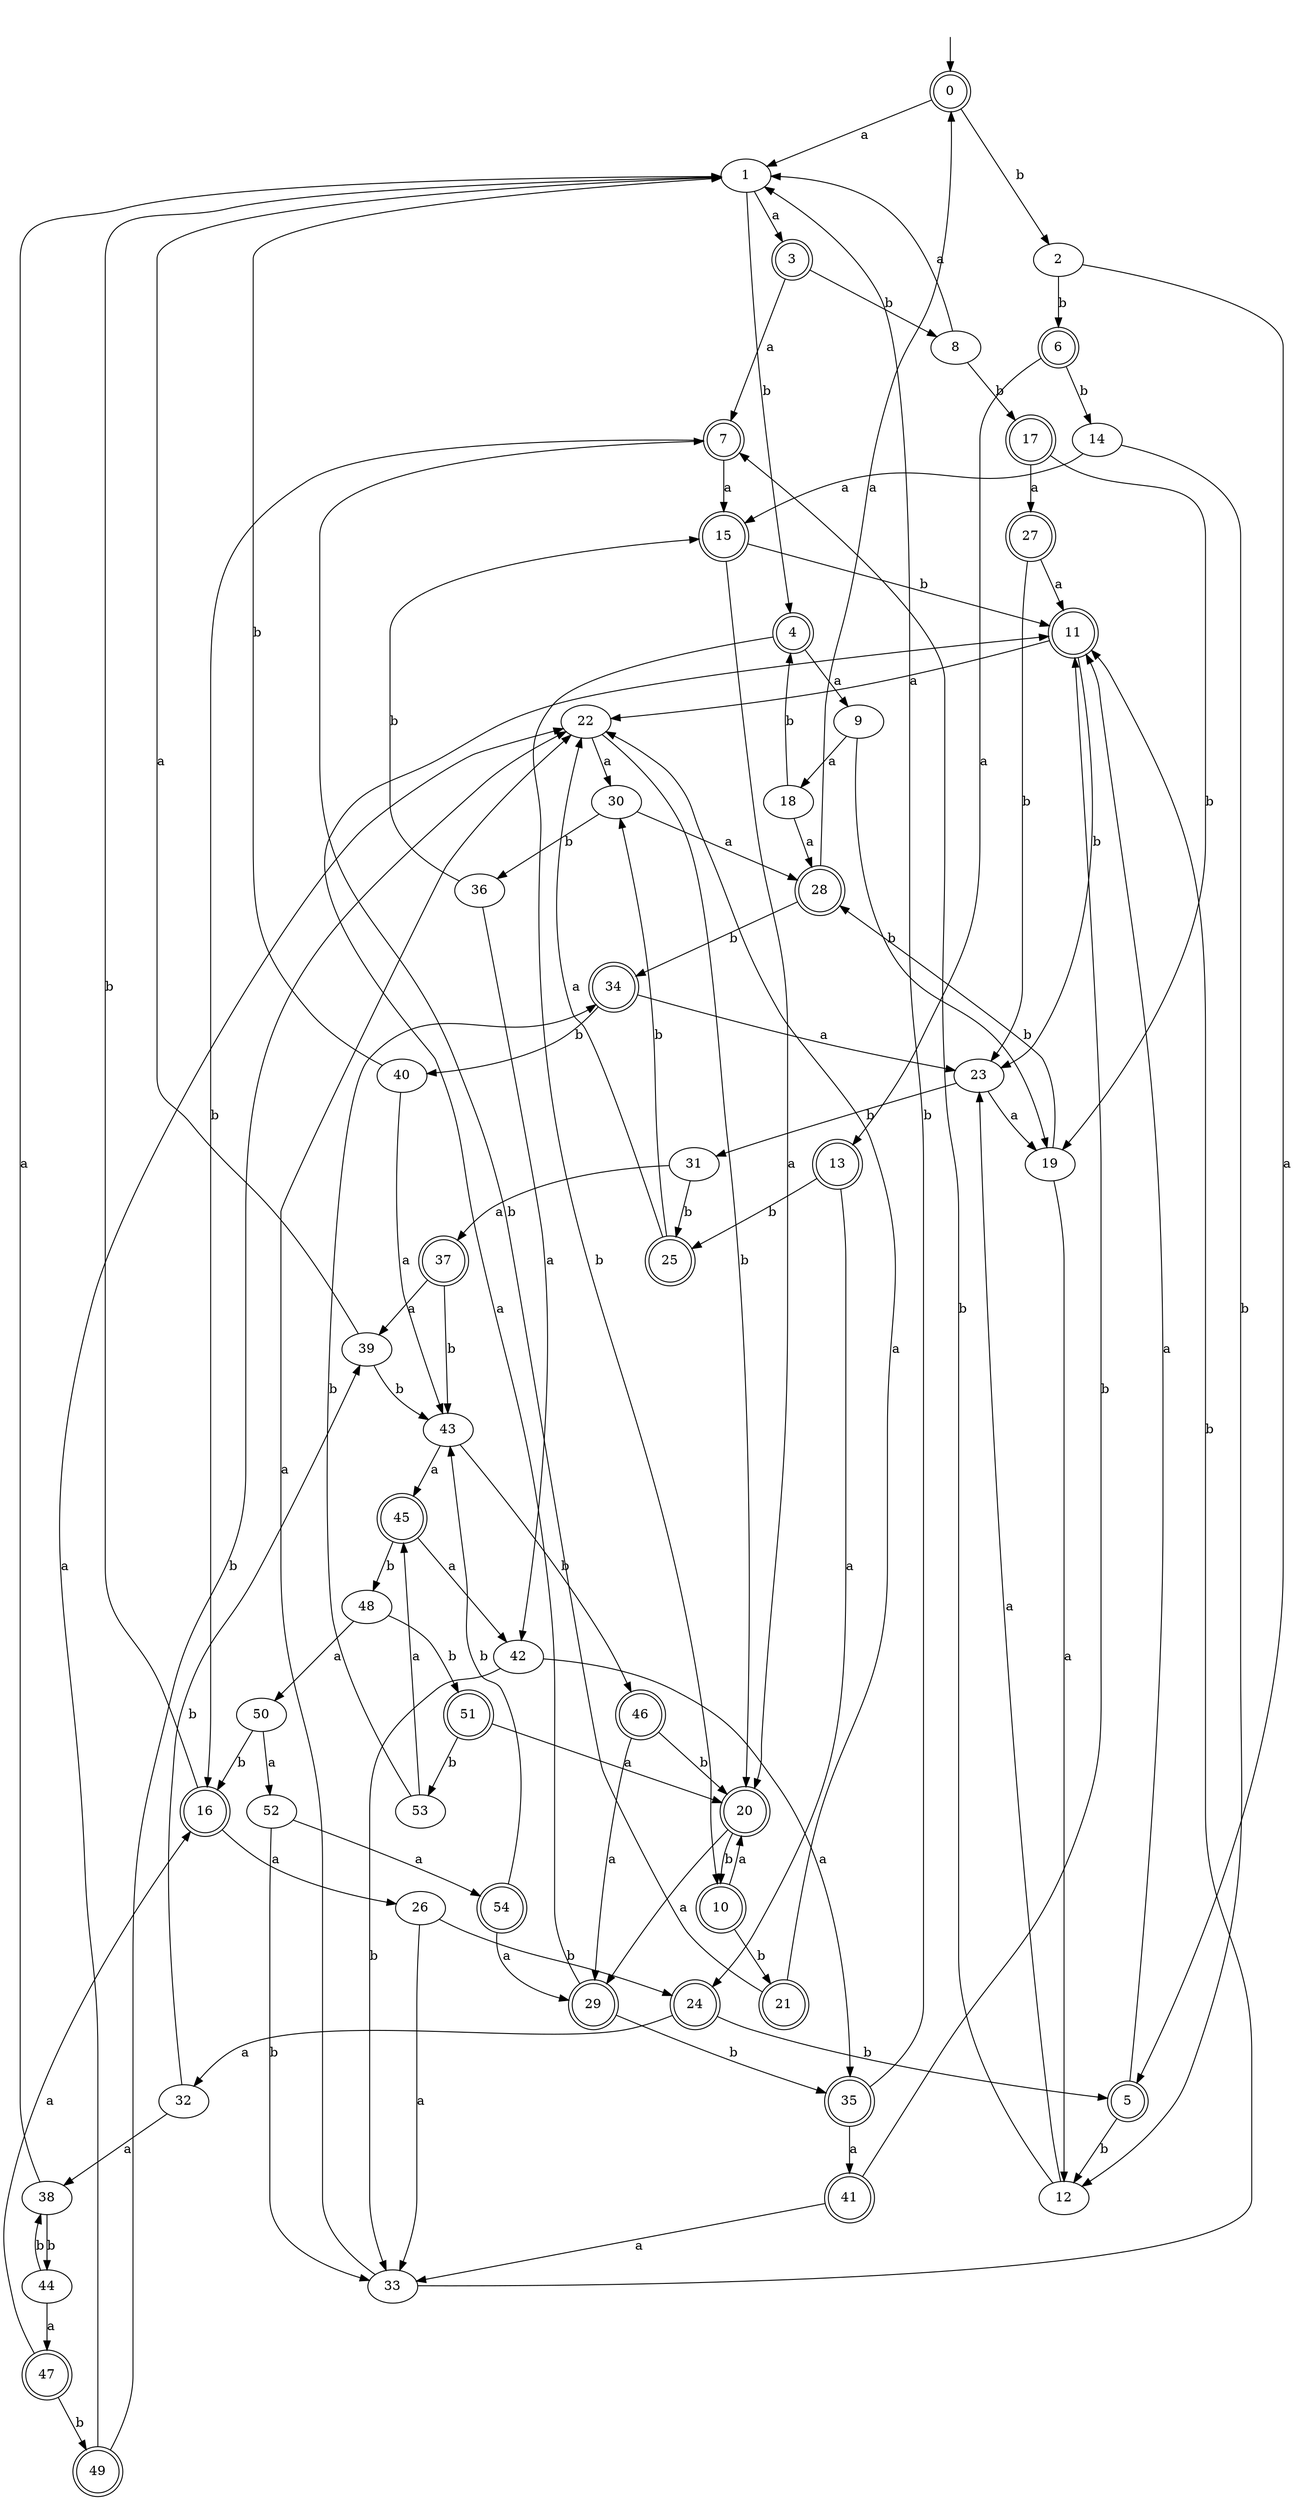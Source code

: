 digraph RandomDFA {
  __start0 [label="", shape=none];
  __start0 -> 0 [label=""];
  0 [shape=circle] [shape=doublecircle]
  0 -> 1 [label="a"]
  0 -> 2 [label="b"]
  1
  1 -> 3 [label="a"]
  1 -> 4 [label="b"]
  2
  2 -> 5 [label="a"]
  2 -> 6 [label="b"]
  3 [shape=doublecircle]
  3 -> 7 [label="a"]
  3 -> 8 [label="b"]
  4 [shape=doublecircle]
  4 -> 9 [label="a"]
  4 -> 10 [label="b"]
  5 [shape=doublecircle]
  5 -> 11 [label="a"]
  5 -> 12 [label="b"]
  6 [shape=doublecircle]
  6 -> 13 [label="a"]
  6 -> 14 [label="b"]
  7 [shape=doublecircle]
  7 -> 15 [label="a"]
  7 -> 16 [label="b"]
  8
  8 -> 1 [label="a"]
  8 -> 17 [label="b"]
  9
  9 -> 18 [label="a"]
  9 -> 19 [label="b"]
  10 [shape=doublecircle]
  10 -> 20 [label="a"]
  10 -> 21 [label="b"]
  11 [shape=doublecircle]
  11 -> 22 [label="a"]
  11 -> 23 [label="b"]
  12
  12 -> 23 [label="a"]
  12 -> 7 [label="b"]
  13 [shape=doublecircle]
  13 -> 24 [label="a"]
  13 -> 25 [label="b"]
  14
  14 -> 15 [label="a"]
  14 -> 12 [label="b"]
  15 [shape=doublecircle]
  15 -> 20 [label="a"]
  15 -> 11 [label="b"]
  16 [shape=doublecircle]
  16 -> 26 [label="a"]
  16 -> 1 [label="b"]
  17 [shape=doublecircle]
  17 -> 27 [label="a"]
  17 -> 19 [label="b"]
  18
  18 -> 28 [label="a"]
  18 -> 4 [label="b"]
  19
  19 -> 12 [label="a"]
  19 -> 28 [label="b"]
  20 [shape=doublecircle]
  20 -> 29 [label="a"]
  20 -> 10 [label="b"]
  21 [shape=doublecircle]
  21 -> 22 [label="a"]
  21 -> 7 [label="b"]
  22
  22 -> 30 [label="a"]
  22 -> 20 [label="b"]
  23
  23 -> 19 [label="a"]
  23 -> 31 [label="b"]
  24 [shape=doublecircle]
  24 -> 32 [label="a"]
  24 -> 5 [label="b"]
  25 [shape=doublecircle]
  25 -> 22 [label="a"]
  25 -> 30 [label="b"]
  26
  26 -> 33 [label="a"]
  26 -> 24 [label="b"]
  27 [shape=doublecircle]
  27 -> 11 [label="a"]
  27 -> 23 [label="b"]
  28 [shape=doublecircle]
  28 -> 0 [label="a"]
  28 -> 34 [label="b"]
  29 [shape=doublecircle]
  29 -> 11 [label="a"]
  29 -> 35 [label="b"]
  30
  30 -> 28 [label="a"]
  30 -> 36 [label="b"]
  31
  31 -> 37 [label="a"]
  31 -> 25 [label="b"]
  32
  32 -> 38 [label="a"]
  32 -> 39 [label="b"]
  33
  33 -> 22 [label="a"]
  33 -> 11 [label="b"]
  34 [shape=doublecircle]
  34 -> 23 [label="a"]
  34 -> 40 [label="b"]
  35 [shape=doublecircle]
  35 -> 41 [label="a"]
  35 -> 1 [label="b"]
  36
  36 -> 42 [label="a"]
  36 -> 15 [label="b"]
  37 [shape=doublecircle]
  37 -> 39 [label="a"]
  37 -> 43 [label="b"]
  38
  38 -> 1 [label="a"]
  38 -> 44 [label="b"]
  39
  39 -> 1 [label="a"]
  39 -> 43 [label="b"]
  40
  40 -> 43 [label="a"]
  40 -> 1 [label="b"]
  41 [shape=doublecircle]
  41 -> 33 [label="a"]
  41 -> 11 [label="b"]
  42
  42 -> 35 [label="a"]
  42 -> 33 [label="b"]
  43
  43 -> 45 [label="a"]
  43 -> 46 [label="b"]
  44
  44 -> 47 [label="a"]
  44 -> 38 [label="b"]
  45 [shape=doublecircle]
  45 -> 42 [label="a"]
  45 -> 48 [label="b"]
  46 [shape=doublecircle]
  46 -> 29 [label="a"]
  46 -> 20 [label="b"]
  47 [shape=doublecircle]
  47 -> 16 [label="a"]
  47 -> 49 [label="b"]
  48
  48 -> 50 [label="a"]
  48 -> 51 [label="b"]
  49 [shape=doublecircle]
  49 -> 22 [label="a"]
  49 -> 22 [label="b"]
  50
  50 -> 52 [label="a"]
  50 -> 16 [label="b"]
  51 [shape=doublecircle]
  51 -> 20 [label="a"]
  51 -> 53 [label="b"]
  52
  52 -> 54 [label="a"]
  52 -> 33 [label="b"]
  53
  53 -> 45 [label="a"]
  53 -> 34 [label="b"]
  54 [shape=doublecircle]
  54 -> 29 [label="a"]
  54 -> 43 [label="b"]
}
